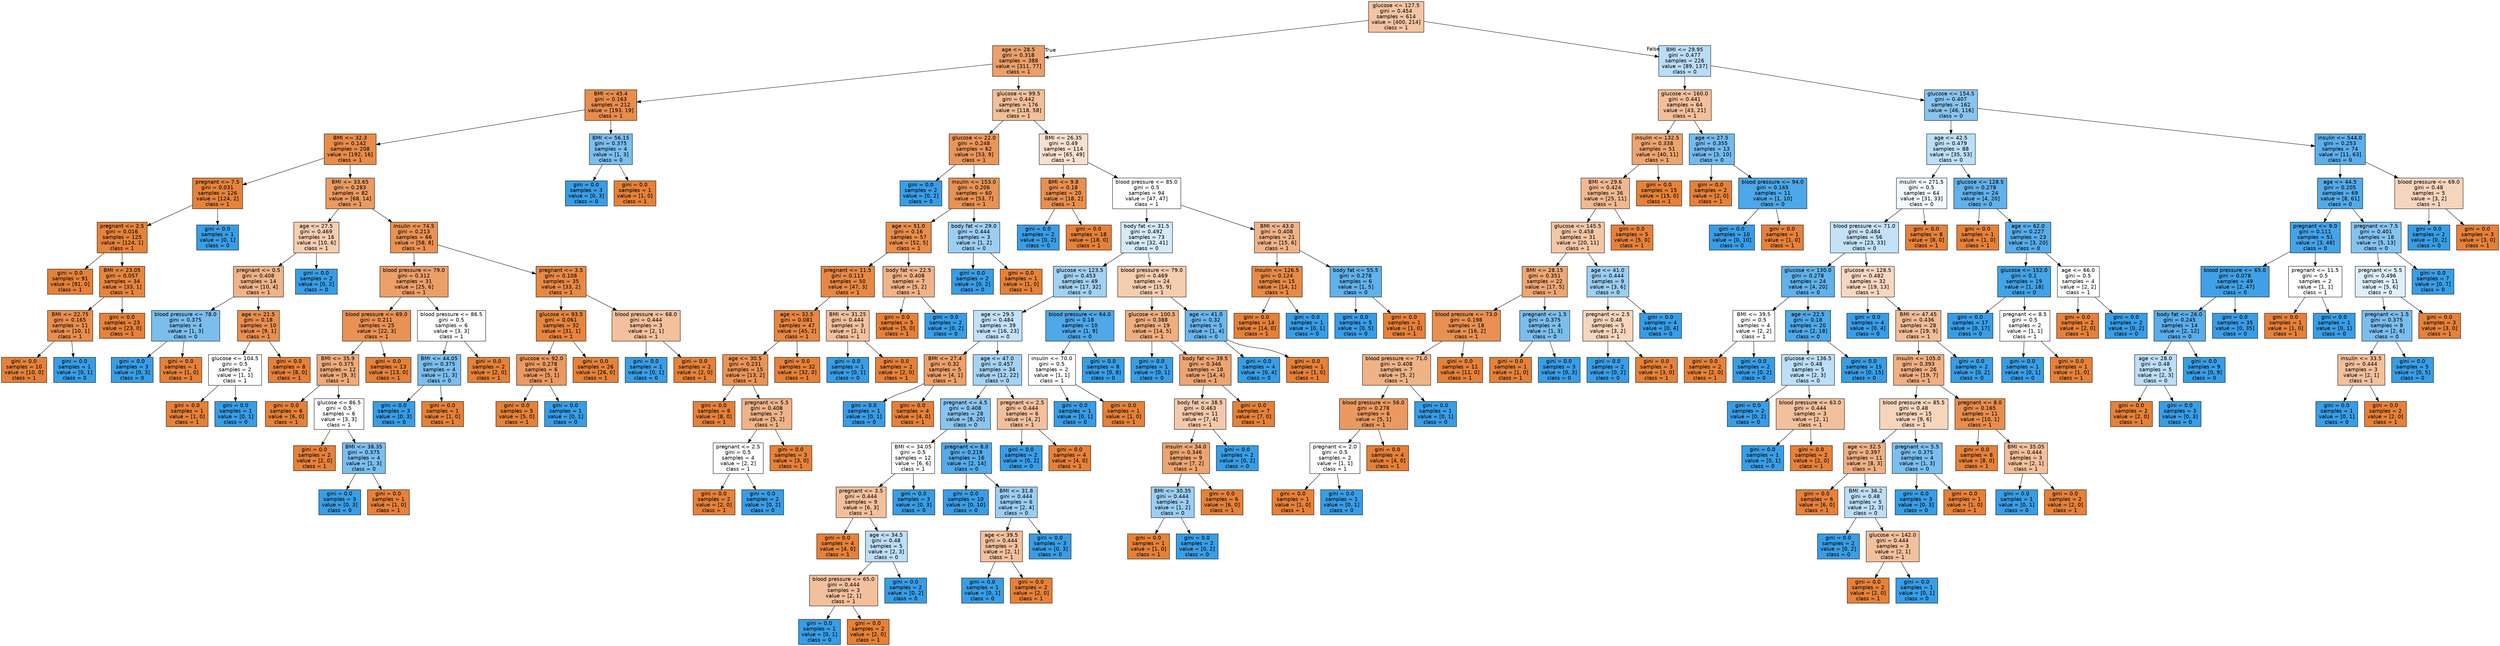 digraph Tree {
node [shape=box, style="filled", color="black", fontname="helvetica"] ;
edge [fontname="helvetica"] ;
0 [label="glucose <= 127.5\ngini = 0.454\nsamples = 614\nvalue = [400, 214]\nclass = 1", fillcolor="#f3c4a3"] ;
1 [label="age <= 28.5\ngini = 0.318\nsamples = 388\nvalue = [311, 77]\nclass = 1", fillcolor="#eba06a"] ;
0 -> 1 [labeldistance=2.5, labelangle=45, headlabel="True"] ;
2 [label="BMI <= 45.4\ngini = 0.163\nsamples = 212\nvalue = [193, 19]\nclass = 1", fillcolor="#e88d4c"] ;
1 -> 2 ;
3 [label="BMI <= 32.3\ngini = 0.142\nsamples = 208\nvalue = [192, 16]\nclass = 1", fillcolor="#e78c49"] ;
2 -> 3 ;
4 [label="pregnant <= 7.5\ngini = 0.031\nsamples = 126\nvalue = [124, 2]\nclass = 1", fillcolor="#e5833c"] ;
3 -> 4 ;
5 [label="pregnant <= 2.5\ngini = 0.016\nsamples = 125\nvalue = [124, 1]\nclass = 1", fillcolor="#e5823b"] ;
4 -> 5 ;
6 [label="gini = 0.0\nsamples = 91\nvalue = [91, 0]\nclass = 1", fillcolor="#e58139"] ;
5 -> 6 ;
7 [label="BMI <= 23.05\ngini = 0.057\nsamples = 34\nvalue = [33, 1]\nclass = 1", fillcolor="#e6853f"] ;
5 -> 7 ;
8 [label="BMI <= 22.75\ngini = 0.165\nsamples = 11\nvalue = [10, 1]\nclass = 1", fillcolor="#e88e4d"] ;
7 -> 8 ;
9 [label="gini = 0.0\nsamples = 10\nvalue = [10, 0]\nclass = 1", fillcolor="#e58139"] ;
8 -> 9 ;
10 [label="gini = 0.0\nsamples = 1\nvalue = [0, 1]\nclass = 0", fillcolor="#399de5"] ;
8 -> 10 ;
11 [label="gini = 0.0\nsamples = 23\nvalue = [23, 0]\nclass = 1", fillcolor="#e58139"] ;
7 -> 11 ;
12 [label="gini = 0.0\nsamples = 1\nvalue = [0, 1]\nclass = 0", fillcolor="#399de5"] ;
4 -> 12 ;
13 [label="BMI <= 33.65\ngini = 0.283\nsamples = 82\nvalue = [68, 14]\nclass = 1", fillcolor="#ea9b62"] ;
3 -> 13 ;
14 [label="age <= 27.5\ngini = 0.469\nsamples = 16\nvalue = [10, 6]\nclass = 1", fillcolor="#f5cdb0"] ;
13 -> 14 ;
15 [label="pregnant <= 0.5\ngini = 0.408\nsamples = 14\nvalue = [10, 4]\nclass = 1", fillcolor="#efb388"] ;
14 -> 15 ;
16 [label="blood pressure <= 78.0\ngini = 0.375\nsamples = 4\nvalue = [1, 3]\nclass = 0", fillcolor="#7bbeee"] ;
15 -> 16 ;
17 [label="gini = 0.0\nsamples = 3\nvalue = [0, 3]\nclass = 0", fillcolor="#399de5"] ;
16 -> 17 ;
18 [label="gini = 0.0\nsamples = 1\nvalue = [1, 0]\nclass = 1", fillcolor="#e58139"] ;
16 -> 18 ;
19 [label="age <= 21.5\ngini = 0.18\nsamples = 10\nvalue = [9, 1]\nclass = 1", fillcolor="#e88f4f"] ;
15 -> 19 ;
20 [label="glucose <= 104.5\ngini = 0.5\nsamples = 2\nvalue = [1, 1]\nclass = 1", fillcolor="#ffffff"] ;
19 -> 20 ;
21 [label="gini = 0.0\nsamples = 1\nvalue = [1, 0]\nclass = 1", fillcolor="#e58139"] ;
20 -> 21 ;
22 [label="gini = 0.0\nsamples = 1\nvalue = [0, 1]\nclass = 0", fillcolor="#399de5"] ;
20 -> 22 ;
23 [label="gini = 0.0\nsamples = 8\nvalue = [8, 0]\nclass = 1", fillcolor="#e58139"] ;
19 -> 23 ;
24 [label="gini = 0.0\nsamples = 2\nvalue = [0, 2]\nclass = 0", fillcolor="#399de5"] ;
14 -> 24 ;
25 [label="insulin <= 74.5\ngini = 0.213\nsamples = 66\nvalue = [58, 8]\nclass = 1", fillcolor="#e99254"] ;
13 -> 25 ;
26 [label="blood pressure <= 79.0\ngini = 0.312\nsamples = 31\nvalue = [25, 6]\nclass = 1", fillcolor="#eb9f69"] ;
25 -> 26 ;
27 [label="blood pressure <= 69.0\ngini = 0.211\nsamples = 25\nvalue = [22, 3]\nclass = 1", fillcolor="#e99254"] ;
26 -> 27 ;
28 [label="BMI <= 35.9\ngini = 0.375\nsamples = 12\nvalue = [9, 3]\nclass = 1", fillcolor="#eeab7b"] ;
27 -> 28 ;
29 [label="gini = 0.0\nsamples = 6\nvalue = [6, 0]\nclass = 1", fillcolor="#e58139"] ;
28 -> 29 ;
30 [label="glucose <= 86.5\ngini = 0.5\nsamples = 6\nvalue = [3, 3]\nclass = 1", fillcolor="#ffffff"] ;
28 -> 30 ;
31 [label="gini = 0.0\nsamples = 2\nvalue = [2, 0]\nclass = 1", fillcolor="#e58139"] ;
30 -> 31 ;
32 [label="BMI <= 38.35\ngini = 0.375\nsamples = 4\nvalue = [1, 3]\nclass = 0", fillcolor="#7bbeee"] ;
30 -> 32 ;
33 [label="gini = 0.0\nsamples = 3\nvalue = [0, 3]\nclass = 0", fillcolor="#399de5"] ;
32 -> 33 ;
34 [label="gini = 0.0\nsamples = 1\nvalue = [1, 0]\nclass = 1", fillcolor="#e58139"] ;
32 -> 34 ;
35 [label="gini = 0.0\nsamples = 13\nvalue = [13, 0]\nclass = 1", fillcolor="#e58139"] ;
27 -> 35 ;
36 [label="blood pressure <= 86.5\ngini = 0.5\nsamples = 6\nvalue = [3, 3]\nclass = 1", fillcolor="#ffffff"] ;
26 -> 36 ;
37 [label="BMI <= 44.05\ngini = 0.375\nsamples = 4\nvalue = [1, 3]\nclass = 0", fillcolor="#7bbeee"] ;
36 -> 37 ;
38 [label="gini = 0.0\nsamples = 3\nvalue = [0, 3]\nclass = 0", fillcolor="#399de5"] ;
37 -> 38 ;
39 [label="gini = 0.0\nsamples = 1\nvalue = [1, 0]\nclass = 1", fillcolor="#e58139"] ;
37 -> 39 ;
40 [label="gini = 0.0\nsamples = 2\nvalue = [2, 0]\nclass = 1", fillcolor="#e58139"] ;
36 -> 40 ;
41 [label="pregnant <= 3.5\ngini = 0.108\nsamples = 35\nvalue = [33, 2]\nclass = 1", fillcolor="#e78945"] ;
25 -> 41 ;
42 [label="glucose <= 93.5\ngini = 0.061\nsamples = 32\nvalue = [31, 1]\nclass = 1", fillcolor="#e6853f"] ;
41 -> 42 ;
43 [label="glucose <= 92.0\ngini = 0.278\nsamples = 6\nvalue = [5, 1]\nclass = 1", fillcolor="#ea9a61"] ;
42 -> 43 ;
44 [label="gini = 0.0\nsamples = 5\nvalue = [5, 0]\nclass = 1", fillcolor="#e58139"] ;
43 -> 44 ;
45 [label="gini = 0.0\nsamples = 1\nvalue = [0, 1]\nclass = 0", fillcolor="#399de5"] ;
43 -> 45 ;
46 [label="gini = 0.0\nsamples = 26\nvalue = [26, 0]\nclass = 1", fillcolor="#e58139"] ;
42 -> 46 ;
47 [label="blood pressure <= 68.0\ngini = 0.444\nsamples = 3\nvalue = [2, 1]\nclass = 1", fillcolor="#f2c09c"] ;
41 -> 47 ;
48 [label="gini = 0.0\nsamples = 1\nvalue = [0, 1]\nclass = 0", fillcolor="#399de5"] ;
47 -> 48 ;
49 [label="gini = 0.0\nsamples = 2\nvalue = [2, 0]\nclass = 1", fillcolor="#e58139"] ;
47 -> 49 ;
50 [label="BMI <= 56.15\ngini = 0.375\nsamples = 4\nvalue = [1, 3]\nclass = 0", fillcolor="#7bbeee"] ;
2 -> 50 ;
51 [label="gini = 0.0\nsamples = 3\nvalue = [0, 3]\nclass = 0", fillcolor="#399de5"] ;
50 -> 51 ;
52 [label="gini = 0.0\nsamples = 1\nvalue = [1, 0]\nclass = 1", fillcolor="#e58139"] ;
50 -> 52 ;
53 [label="glucose <= 99.5\ngini = 0.442\nsamples = 176\nvalue = [118, 58]\nclass = 1", fillcolor="#f2bf9a"] ;
1 -> 53 ;
54 [label="glucose <= 22.0\ngini = 0.248\nsamples = 62\nvalue = [53, 9]\nclass = 1", fillcolor="#e9965b"] ;
53 -> 54 ;
55 [label="gini = 0.0\nsamples = 2\nvalue = [0, 2]\nclass = 0", fillcolor="#399de5"] ;
54 -> 55 ;
56 [label="insulin <= 153.0\ngini = 0.206\nsamples = 60\nvalue = [53, 7]\nclass = 1", fillcolor="#e89253"] ;
54 -> 56 ;
57 [label="age <= 51.0\ngini = 0.16\nsamples = 57\nvalue = [52, 5]\nclass = 1", fillcolor="#e88d4c"] ;
56 -> 57 ;
58 [label="pregnant <= 11.5\ngini = 0.113\nsamples = 50\nvalue = [47, 3]\nclass = 1", fillcolor="#e78946"] ;
57 -> 58 ;
59 [label="age <= 32.5\ngini = 0.081\nsamples = 47\nvalue = [45, 2]\nclass = 1", fillcolor="#e68742"] ;
58 -> 59 ;
60 [label="age <= 30.5\ngini = 0.231\nsamples = 15\nvalue = [13, 2]\nclass = 1", fillcolor="#e99457"] ;
59 -> 60 ;
61 [label="gini = 0.0\nsamples = 8\nvalue = [8, 0]\nclass = 1", fillcolor="#e58139"] ;
60 -> 61 ;
62 [label="pregnant <= 5.5\ngini = 0.408\nsamples = 7\nvalue = [5, 2]\nclass = 1", fillcolor="#efb388"] ;
60 -> 62 ;
63 [label="pregnant <= 2.5\ngini = 0.5\nsamples = 4\nvalue = [2, 2]\nclass = 1", fillcolor="#ffffff"] ;
62 -> 63 ;
64 [label="gini = 0.0\nsamples = 2\nvalue = [2, 0]\nclass = 1", fillcolor="#e58139"] ;
63 -> 64 ;
65 [label="gini = 0.0\nsamples = 2\nvalue = [0, 2]\nclass = 0", fillcolor="#399de5"] ;
63 -> 65 ;
66 [label="gini = 0.0\nsamples = 3\nvalue = [3, 0]\nclass = 1", fillcolor="#e58139"] ;
62 -> 66 ;
67 [label="gini = 0.0\nsamples = 32\nvalue = [32, 0]\nclass = 1", fillcolor="#e58139"] ;
59 -> 67 ;
68 [label="BMI <= 31.25\ngini = 0.444\nsamples = 3\nvalue = [2, 1]\nclass = 1", fillcolor="#f2c09c"] ;
58 -> 68 ;
69 [label="gini = 0.0\nsamples = 1\nvalue = [0, 1]\nclass = 0", fillcolor="#399de5"] ;
68 -> 69 ;
70 [label="gini = 0.0\nsamples = 2\nvalue = [2, 0]\nclass = 1", fillcolor="#e58139"] ;
68 -> 70 ;
71 [label="body fat <= 22.5\ngini = 0.408\nsamples = 7\nvalue = [5, 2]\nclass = 1", fillcolor="#efb388"] ;
57 -> 71 ;
72 [label="gini = 0.0\nsamples = 5\nvalue = [5, 0]\nclass = 1", fillcolor="#e58139"] ;
71 -> 72 ;
73 [label="gini = 0.0\nsamples = 2\nvalue = [0, 2]\nclass = 0", fillcolor="#399de5"] ;
71 -> 73 ;
74 [label="body fat <= 29.0\ngini = 0.444\nsamples = 3\nvalue = [1, 2]\nclass = 0", fillcolor="#9ccef2"] ;
56 -> 74 ;
75 [label="gini = 0.0\nsamples = 2\nvalue = [0, 2]\nclass = 0", fillcolor="#399de5"] ;
74 -> 75 ;
76 [label="gini = 0.0\nsamples = 1\nvalue = [1, 0]\nclass = 1", fillcolor="#e58139"] ;
74 -> 76 ;
77 [label="BMI <= 26.35\ngini = 0.49\nsamples = 114\nvalue = [65, 49]\nclass = 1", fillcolor="#f9e0ce"] ;
53 -> 77 ;
78 [label="BMI <= 9.8\ngini = 0.18\nsamples = 20\nvalue = [18, 2]\nclass = 1", fillcolor="#e88f4f"] ;
77 -> 78 ;
79 [label="gini = 0.0\nsamples = 2\nvalue = [0, 2]\nclass = 0", fillcolor="#399de5"] ;
78 -> 79 ;
80 [label="gini = 0.0\nsamples = 18\nvalue = [18, 0]\nclass = 1", fillcolor="#e58139"] ;
78 -> 80 ;
81 [label="blood pressure <= 85.0\ngini = 0.5\nsamples = 94\nvalue = [47, 47]\nclass = 1", fillcolor="#ffffff"] ;
77 -> 81 ;
82 [label="body fat <= 31.5\ngini = 0.492\nsamples = 73\nvalue = [32, 41]\nclass = 0", fillcolor="#d4e9f9"] ;
81 -> 82 ;
83 [label="glucose <= 123.5\ngini = 0.453\nsamples = 49\nvalue = [17, 32]\nclass = 0", fillcolor="#a2d1f3"] ;
82 -> 83 ;
84 [label="age <= 29.5\ngini = 0.484\nsamples = 39\nvalue = [16, 23]\nclass = 0", fillcolor="#c3e1f7"] ;
83 -> 84 ;
85 [label="BMI <= 27.4\ngini = 0.32\nsamples = 5\nvalue = [4, 1]\nclass = 1", fillcolor="#eca06a"] ;
84 -> 85 ;
86 [label="gini = 0.0\nsamples = 1\nvalue = [0, 1]\nclass = 0", fillcolor="#399de5"] ;
85 -> 86 ;
87 [label="gini = 0.0\nsamples = 4\nvalue = [4, 0]\nclass = 1", fillcolor="#e58139"] ;
85 -> 87 ;
88 [label="age <= 47.0\ngini = 0.457\nsamples = 34\nvalue = [12, 22]\nclass = 0", fillcolor="#a5d2f3"] ;
84 -> 88 ;
89 [label="pregnant <= 4.5\ngini = 0.408\nsamples = 28\nvalue = [8, 20]\nclass = 0", fillcolor="#88c4ef"] ;
88 -> 89 ;
90 [label="BMI <= 34.05\ngini = 0.5\nsamples = 12\nvalue = [6, 6]\nclass = 1", fillcolor="#ffffff"] ;
89 -> 90 ;
91 [label="pregnant <= 3.5\ngini = 0.444\nsamples = 9\nvalue = [6, 3]\nclass = 1", fillcolor="#f2c09c"] ;
90 -> 91 ;
92 [label="gini = 0.0\nsamples = 4\nvalue = [4, 0]\nclass = 1", fillcolor="#e58139"] ;
91 -> 92 ;
93 [label="age <= 34.5\ngini = 0.48\nsamples = 5\nvalue = [2, 3]\nclass = 0", fillcolor="#bddef6"] ;
91 -> 93 ;
94 [label="blood pressure <= 65.0\ngini = 0.444\nsamples = 3\nvalue = [2, 1]\nclass = 1", fillcolor="#f2c09c"] ;
93 -> 94 ;
95 [label="gini = 0.0\nsamples = 1\nvalue = [0, 1]\nclass = 0", fillcolor="#399de5"] ;
94 -> 95 ;
96 [label="gini = 0.0\nsamples = 2\nvalue = [2, 0]\nclass = 1", fillcolor="#e58139"] ;
94 -> 96 ;
97 [label="gini = 0.0\nsamples = 2\nvalue = [0, 2]\nclass = 0", fillcolor="#399de5"] ;
93 -> 97 ;
98 [label="gini = 0.0\nsamples = 3\nvalue = [0, 3]\nclass = 0", fillcolor="#399de5"] ;
90 -> 98 ;
99 [label="pregnant <= 8.0\ngini = 0.219\nsamples = 16\nvalue = [2, 14]\nclass = 0", fillcolor="#55abe9"] ;
89 -> 99 ;
100 [label="gini = 0.0\nsamples = 10\nvalue = [0, 10]\nclass = 0", fillcolor="#399de5"] ;
99 -> 100 ;
101 [label="BMI <= 31.8\ngini = 0.444\nsamples = 6\nvalue = [2, 4]\nclass = 0", fillcolor="#9ccef2"] ;
99 -> 101 ;
102 [label="age <= 39.5\ngini = 0.444\nsamples = 3\nvalue = [2, 1]\nclass = 1", fillcolor="#f2c09c"] ;
101 -> 102 ;
103 [label="gini = 0.0\nsamples = 1\nvalue = [0, 1]\nclass = 0", fillcolor="#399de5"] ;
102 -> 103 ;
104 [label="gini = 0.0\nsamples = 2\nvalue = [2, 0]\nclass = 1", fillcolor="#e58139"] ;
102 -> 104 ;
105 [label="gini = 0.0\nsamples = 3\nvalue = [0, 3]\nclass = 0", fillcolor="#399de5"] ;
101 -> 105 ;
106 [label="pregnant <= 2.5\ngini = 0.444\nsamples = 6\nvalue = [4, 2]\nclass = 1", fillcolor="#f2c09c"] ;
88 -> 106 ;
107 [label="gini = 0.0\nsamples = 2\nvalue = [0, 2]\nclass = 0", fillcolor="#399de5"] ;
106 -> 107 ;
108 [label="gini = 0.0\nsamples = 4\nvalue = [4, 0]\nclass = 1", fillcolor="#e58139"] ;
106 -> 108 ;
109 [label="blood pressure <= 64.0\ngini = 0.18\nsamples = 10\nvalue = [1, 9]\nclass = 0", fillcolor="#4fa8e8"] ;
83 -> 109 ;
110 [label="insulin <= 70.0\ngini = 0.5\nsamples = 2\nvalue = [1, 1]\nclass = 1", fillcolor="#ffffff"] ;
109 -> 110 ;
111 [label="gini = 0.0\nsamples = 1\nvalue = [0, 1]\nclass = 0", fillcolor="#399de5"] ;
110 -> 111 ;
112 [label="gini = 0.0\nsamples = 1\nvalue = [1, 0]\nclass = 1", fillcolor="#e58139"] ;
110 -> 112 ;
113 [label="gini = 0.0\nsamples = 8\nvalue = [0, 8]\nclass = 0", fillcolor="#399de5"] ;
109 -> 113 ;
114 [label="blood pressure <= 79.0\ngini = 0.469\nsamples = 24\nvalue = [15, 9]\nclass = 1", fillcolor="#f5cdb0"] ;
82 -> 114 ;
115 [label="glucose <= 100.5\ngini = 0.388\nsamples = 19\nvalue = [14, 5]\nclass = 1", fillcolor="#eeae80"] ;
114 -> 115 ;
116 [label="gini = 0.0\nsamples = 1\nvalue = [0, 1]\nclass = 0", fillcolor="#399de5"] ;
115 -> 116 ;
117 [label="body fat <= 39.5\ngini = 0.346\nsamples = 18\nvalue = [14, 4]\nclass = 1", fillcolor="#eca572"] ;
115 -> 117 ;
118 [label="body fat <= 38.5\ngini = 0.463\nsamples = 11\nvalue = [7, 4]\nclass = 1", fillcolor="#f4c9aa"] ;
117 -> 118 ;
119 [label="insulin <= 34.0\ngini = 0.346\nsamples = 9\nvalue = [7, 2]\nclass = 1", fillcolor="#eca572"] ;
118 -> 119 ;
120 [label="BMI <= 30.35\ngini = 0.444\nsamples = 3\nvalue = [1, 2]\nclass = 0", fillcolor="#9ccef2"] ;
119 -> 120 ;
121 [label="gini = 0.0\nsamples = 1\nvalue = [1, 0]\nclass = 1", fillcolor="#e58139"] ;
120 -> 121 ;
122 [label="gini = 0.0\nsamples = 2\nvalue = [0, 2]\nclass = 0", fillcolor="#399de5"] ;
120 -> 122 ;
123 [label="gini = 0.0\nsamples = 6\nvalue = [6, 0]\nclass = 1", fillcolor="#e58139"] ;
119 -> 123 ;
124 [label="gini = 0.0\nsamples = 2\nvalue = [0, 2]\nclass = 0", fillcolor="#399de5"] ;
118 -> 124 ;
125 [label="gini = 0.0\nsamples = 7\nvalue = [7, 0]\nclass = 1", fillcolor="#e58139"] ;
117 -> 125 ;
126 [label="age <= 41.0\ngini = 0.32\nsamples = 5\nvalue = [1, 4]\nclass = 0", fillcolor="#6ab6ec"] ;
114 -> 126 ;
127 [label="gini = 0.0\nsamples = 4\nvalue = [0, 4]\nclass = 0", fillcolor="#399de5"] ;
126 -> 127 ;
128 [label="gini = 0.0\nsamples = 1\nvalue = [1, 0]\nclass = 1", fillcolor="#e58139"] ;
126 -> 128 ;
129 [label="BMI <= 43.0\ngini = 0.408\nsamples = 21\nvalue = [15, 6]\nclass = 1", fillcolor="#efb388"] ;
81 -> 129 ;
130 [label="insulin <= 126.5\ngini = 0.124\nsamples = 15\nvalue = [14, 1]\nclass = 1", fillcolor="#e78a47"] ;
129 -> 130 ;
131 [label="gini = 0.0\nsamples = 14\nvalue = [14, 0]\nclass = 1", fillcolor="#e58139"] ;
130 -> 131 ;
132 [label="gini = 0.0\nsamples = 1\nvalue = [0, 1]\nclass = 0", fillcolor="#399de5"] ;
130 -> 132 ;
133 [label="body fat <= 55.5\ngini = 0.278\nsamples = 6\nvalue = [1, 5]\nclass = 0", fillcolor="#61b1ea"] ;
129 -> 133 ;
134 [label="gini = 0.0\nsamples = 5\nvalue = [0, 5]\nclass = 0", fillcolor="#399de5"] ;
133 -> 134 ;
135 [label="gini = 0.0\nsamples = 1\nvalue = [1, 0]\nclass = 1", fillcolor="#e58139"] ;
133 -> 135 ;
136 [label="BMI <= 29.95\ngini = 0.477\nsamples = 226\nvalue = [89, 137]\nclass = 0", fillcolor="#baddf6"] ;
0 -> 136 [labeldistance=2.5, labelangle=-45, headlabel="False"] ;
137 [label="glucose <= 160.0\ngini = 0.441\nsamples = 64\nvalue = [43, 21]\nclass = 1", fillcolor="#f2bf9a"] ;
136 -> 137 ;
138 [label="insulin <= 132.5\ngini = 0.338\nsamples = 51\nvalue = [40, 11]\nclass = 1", fillcolor="#eca46f"] ;
137 -> 138 ;
139 [label="BMI <= 29.6\ngini = 0.424\nsamples = 36\nvalue = [25, 11]\nclass = 1", fillcolor="#f0b890"] ;
138 -> 139 ;
140 [label="glucose <= 145.5\ngini = 0.458\nsamples = 31\nvalue = [20, 11]\nclass = 1", fillcolor="#f3c6a6"] ;
139 -> 140 ;
141 [label="BMI <= 28.15\ngini = 0.351\nsamples = 22\nvalue = [17, 5]\nclass = 1", fillcolor="#eda673"] ;
140 -> 141 ;
142 [label="blood pressure <= 73.0\ngini = 0.198\nsamples = 18\nvalue = [16, 2]\nclass = 1", fillcolor="#e89152"] ;
141 -> 142 ;
143 [label="blood pressure <= 71.0\ngini = 0.408\nsamples = 7\nvalue = [5, 2]\nclass = 1", fillcolor="#efb388"] ;
142 -> 143 ;
144 [label="blood pressure <= 56.0\ngini = 0.278\nsamples = 6\nvalue = [5, 1]\nclass = 1", fillcolor="#ea9a61"] ;
143 -> 144 ;
145 [label="pregnant <= 2.0\ngini = 0.5\nsamples = 2\nvalue = [1, 1]\nclass = 1", fillcolor="#ffffff"] ;
144 -> 145 ;
146 [label="gini = 0.0\nsamples = 1\nvalue = [1, 0]\nclass = 1", fillcolor="#e58139"] ;
145 -> 146 ;
147 [label="gini = 0.0\nsamples = 1\nvalue = [0, 1]\nclass = 0", fillcolor="#399de5"] ;
145 -> 147 ;
148 [label="gini = 0.0\nsamples = 4\nvalue = [4, 0]\nclass = 1", fillcolor="#e58139"] ;
144 -> 148 ;
149 [label="gini = 0.0\nsamples = 1\nvalue = [0, 1]\nclass = 0", fillcolor="#399de5"] ;
143 -> 149 ;
150 [label="gini = 0.0\nsamples = 11\nvalue = [11, 0]\nclass = 1", fillcolor="#e58139"] ;
142 -> 150 ;
151 [label="pregnant <= 1.5\ngini = 0.375\nsamples = 4\nvalue = [1, 3]\nclass = 0", fillcolor="#7bbeee"] ;
141 -> 151 ;
152 [label="gini = 0.0\nsamples = 1\nvalue = [1, 0]\nclass = 1", fillcolor="#e58139"] ;
151 -> 152 ;
153 [label="gini = 0.0\nsamples = 3\nvalue = [0, 3]\nclass = 0", fillcolor="#399de5"] ;
151 -> 153 ;
154 [label="age <= 41.0\ngini = 0.444\nsamples = 9\nvalue = [3, 6]\nclass = 0", fillcolor="#9ccef2"] ;
140 -> 154 ;
155 [label="pregnant <= 2.5\ngini = 0.48\nsamples = 5\nvalue = [3, 2]\nclass = 1", fillcolor="#f6d5bd"] ;
154 -> 155 ;
156 [label="gini = 0.0\nsamples = 2\nvalue = [0, 2]\nclass = 0", fillcolor="#399de5"] ;
155 -> 156 ;
157 [label="gini = 0.0\nsamples = 3\nvalue = [3, 0]\nclass = 1", fillcolor="#e58139"] ;
155 -> 157 ;
158 [label="gini = 0.0\nsamples = 4\nvalue = [0, 4]\nclass = 0", fillcolor="#399de5"] ;
154 -> 158 ;
159 [label="gini = 0.0\nsamples = 5\nvalue = [5, 0]\nclass = 1", fillcolor="#e58139"] ;
139 -> 159 ;
160 [label="gini = 0.0\nsamples = 15\nvalue = [15, 0]\nclass = 1", fillcolor="#e58139"] ;
138 -> 160 ;
161 [label="age <= 27.5\ngini = 0.355\nsamples = 13\nvalue = [3, 10]\nclass = 0", fillcolor="#74baed"] ;
137 -> 161 ;
162 [label="gini = 0.0\nsamples = 2\nvalue = [2, 0]\nclass = 1", fillcolor="#e58139"] ;
161 -> 162 ;
163 [label="blood pressure <= 94.0\ngini = 0.165\nsamples = 11\nvalue = [1, 10]\nclass = 0", fillcolor="#4da7e8"] ;
161 -> 163 ;
164 [label="gini = 0.0\nsamples = 10\nvalue = [0, 10]\nclass = 0", fillcolor="#399de5"] ;
163 -> 164 ;
165 [label="gini = 0.0\nsamples = 1\nvalue = [1, 0]\nclass = 1", fillcolor="#e58139"] ;
163 -> 165 ;
166 [label="glucose <= 154.5\ngini = 0.407\nsamples = 162\nvalue = [46, 116]\nclass = 0", fillcolor="#88c4ef"] ;
136 -> 166 ;
167 [label="age <= 42.5\ngini = 0.479\nsamples = 88\nvalue = [35, 53]\nclass = 0", fillcolor="#bcdef6"] ;
166 -> 167 ;
168 [label="insulin <= 271.5\ngini = 0.5\nsamples = 64\nvalue = [31, 33]\nclass = 0", fillcolor="#f3f9fd"] ;
167 -> 168 ;
169 [label="blood pressure <= 71.0\ngini = 0.484\nsamples = 56\nvalue = [23, 33]\nclass = 0", fillcolor="#c3e1f7"] ;
168 -> 169 ;
170 [label="glucose <= 130.0\ngini = 0.278\nsamples = 24\nvalue = [4, 20]\nclass = 0", fillcolor="#61b1ea"] ;
169 -> 170 ;
171 [label="BMI <= 39.5\ngini = 0.5\nsamples = 4\nvalue = [2, 2]\nclass = 1", fillcolor="#ffffff"] ;
170 -> 171 ;
172 [label="gini = 0.0\nsamples = 2\nvalue = [2, 0]\nclass = 1", fillcolor="#e58139"] ;
171 -> 172 ;
173 [label="gini = 0.0\nsamples = 2\nvalue = [0, 2]\nclass = 0", fillcolor="#399de5"] ;
171 -> 173 ;
174 [label="age <= 22.5\ngini = 0.18\nsamples = 20\nvalue = [2, 18]\nclass = 0", fillcolor="#4fa8e8"] ;
170 -> 174 ;
175 [label="glucose <= 136.5\ngini = 0.48\nsamples = 5\nvalue = [2, 3]\nclass = 0", fillcolor="#bddef6"] ;
174 -> 175 ;
176 [label="gini = 0.0\nsamples = 2\nvalue = [0, 2]\nclass = 0", fillcolor="#399de5"] ;
175 -> 176 ;
177 [label="blood pressure <= 63.0\ngini = 0.444\nsamples = 3\nvalue = [2, 1]\nclass = 1", fillcolor="#f2c09c"] ;
175 -> 177 ;
178 [label="gini = 0.0\nsamples = 1\nvalue = [0, 1]\nclass = 0", fillcolor="#399de5"] ;
177 -> 178 ;
179 [label="gini = 0.0\nsamples = 2\nvalue = [2, 0]\nclass = 1", fillcolor="#e58139"] ;
177 -> 179 ;
180 [label="gini = 0.0\nsamples = 15\nvalue = [0, 15]\nclass = 0", fillcolor="#399de5"] ;
174 -> 180 ;
181 [label="glucose <= 128.5\ngini = 0.482\nsamples = 32\nvalue = [19, 13]\nclass = 1", fillcolor="#f7d7c0"] ;
169 -> 181 ;
182 [label="gini = 0.0\nsamples = 4\nvalue = [0, 4]\nclass = 0", fillcolor="#399de5"] ;
181 -> 182 ;
183 [label="BMI <= 47.45\ngini = 0.436\nsamples = 28\nvalue = [19, 9]\nclass = 1", fillcolor="#f1bd97"] ;
181 -> 183 ;
184 [label="insulin <= 105.0\ngini = 0.393\nsamples = 26\nvalue = [19, 7]\nclass = 1", fillcolor="#efaf82"] ;
183 -> 184 ;
185 [label="blood pressure <= 85.5\ngini = 0.48\nsamples = 15\nvalue = [9, 6]\nclass = 1", fillcolor="#f6d5bd"] ;
184 -> 185 ;
186 [label="age <= 32.5\ngini = 0.397\nsamples = 11\nvalue = [8, 3]\nclass = 1", fillcolor="#efb083"] ;
185 -> 186 ;
187 [label="gini = 0.0\nsamples = 6\nvalue = [6, 0]\nclass = 1", fillcolor="#e58139"] ;
186 -> 187 ;
188 [label="BMI <= 36.2\ngini = 0.48\nsamples = 5\nvalue = [2, 3]\nclass = 0", fillcolor="#bddef6"] ;
186 -> 188 ;
189 [label="gini = 0.0\nsamples = 2\nvalue = [0, 2]\nclass = 0", fillcolor="#399de5"] ;
188 -> 189 ;
190 [label="glucose <= 142.0\ngini = 0.444\nsamples = 3\nvalue = [2, 1]\nclass = 1", fillcolor="#f2c09c"] ;
188 -> 190 ;
191 [label="gini = 0.0\nsamples = 2\nvalue = [2, 0]\nclass = 1", fillcolor="#e58139"] ;
190 -> 191 ;
192 [label="gini = 0.0\nsamples = 1\nvalue = [0, 1]\nclass = 0", fillcolor="#399de5"] ;
190 -> 192 ;
193 [label="pregnant <= 5.5\ngini = 0.375\nsamples = 4\nvalue = [1, 3]\nclass = 0", fillcolor="#7bbeee"] ;
185 -> 193 ;
194 [label="gini = 0.0\nsamples = 3\nvalue = [0, 3]\nclass = 0", fillcolor="#399de5"] ;
193 -> 194 ;
195 [label="gini = 0.0\nsamples = 1\nvalue = [1, 0]\nclass = 1", fillcolor="#e58139"] ;
193 -> 195 ;
196 [label="pregnant <= 8.0\ngini = 0.165\nsamples = 11\nvalue = [10, 1]\nclass = 1", fillcolor="#e88e4d"] ;
184 -> 196 ;
197 [label="gini = 0.0\nsamples = 8\nvalue = [8, 0]\nclass = 1", fillcolor="#e58139"] ;
196 -> 197 ;
198 [label="BMI <= 35.05\ngini = 0.444\nsamples = 3\nvalue = [2, 1]\nclass = 1", fillcolor="#f2c09c"] ;
196 -> 198 ;
199 [label="gini = 0.0\nsamples = 1\nvalue = [0, 1]\nclass = 0", fillcolor="#399de5"] ;
198 -> 199 ;
200 [label="gini = 0.0\nsamples = 2\nvalue = [2, 0]\nclass = 1", fillcolor="#e58139"] ;
198 -> 200 ;
201 [label="gini = 0.0\nsamples = 2\nvalue = [0, 2]\nclass = 0", fillcolor="#399de5"] ;
183 -> 201 ;
202 [label="gini = 0.0\nsamples = 8\nvalue = [8, 0]\nclass = 1", fillcolor="#e58139"] ;
168 -> 202 ;
203 [label="glucose <= 128.5\ngini = 0.278\nsamples = 24\nvalue = [4, 20]\nclass = 0", fillcolor="#61b1ea"] ;
167 -> 203 ;
204 [label="gini = 0.0\nsamples = 1\nvalue = [1, 0]\nclass = 1", fillcolor="#e58139"] ;
203 -> 204 ;
205 [label="age <= 62.0\ngini = 0.227\nsamples = 23\nvalue = [3, 20]\nclass = 0", fillcolor="#57ace9"] ;
203 -> 205 ;
206 [label="glucose <= 152.0\ngini = 0.1\nsamples = 19\nvalue = [1, 18]\nclass = 0", fillcolor="#44a2e6"] ;
205 -> 206 ;
207 [label="gini = 0.0\nsamples = 17\nvalue = [0, 17]\nclass = 0", fillcolor="#399de5"] ;
206 -> 207 ;
208 [label="pregnant <= 8.5\ngini = 0.5\nsamples = 2\nvalue = [1, 1]\nclass = 1", fillcolor="#ffffff"] ;
206 -> 208 ;
209 [label="gini = 0.0\nsamples = 1\nvalue = [0, 1]\nclass = 0", fillcolor="#399de5"] ;
208 -> 209 ;
210 [label="gini = 0.0\nsamples = 1\nvalue = [1, 0]\nclass = 1", fillcolor="#e58139"] ;
208 -> 210 ;
211 [label="age <= 66.0\ngini = 0.5\nsamples = 4\nvalue = [2, 2]\nclass = 1", fillcolor="#ffffff"] ;
205 -> 211 ;
212 [label="gini = 0.0\nsamples = 2\nvalue = [2, 0]\nclass = 1", fillcolor="#e58139"] ;
211 -> 212 ;
213 [label="gini = 0.0\nsamples = 2\nvalue = [0, 2]\nclass = 0", fillcolor="#399de5"] ;
211 -> 213 ;
214 [label="insulin <= 544.0\ngini = 0.253\nsamples = 74\nvalue = [11, 63]\nclass = 0", fillcolor="#5caeea"] ;
166 -> 214 ;
215 [label="age <= 44.5\ngini = 0.205\nsamples = 69\nvalue = [8, 61]\nclass = 0", fillcolor="#53aae8"] ;
214 -> 215 ;
216 [label="pregnant <= 9.0\ngini = 0.111\nsamples = 51\nvalue = [3, 48]\nclass = 0", fillcolor="#45a3e7"] ;
215 -> 216 ;
217 [label="blood pressure <= 65.0\ngini = 0.078\nsamples = 49\nvalue = [2, 47]\nclass = 0", fillcolor="#41a1e6"] ;
216 -> 217 ;
218 [label="body fat <= 26.0\ngini = 0.245\nsamples = 14\nvalue = [2, 12]\nclass = 0", fillcolor="#5aade9"] ;
217 -> 218 ;
219 [label="age <= 28.0\ngini = 0.48\nsamples = 5\nvalue = [2, 3]\nclass = 0", fillcolor="#bddef6"] ;
218 -> 219 ;
220 [label="gini = 0.0\nsamples = 2\nvalue = [2, 0]\nclass = 1", fillcolor="#e58139"] ;
219 -> 220 ;
221 [label="gini = 0.0\nsamples = 3\nvalue = [0, 3]\nclass = 0", fillcolor="#399de5"] ;
219 -> 221 ;
222 [label="gini = 0.0\nsamples = 9\nvalue = [0, 9]\nclass = 0", fillcolor="#399de5"] ;
218 -> 222 ;
223 [label="gini = 0.0\nsamples = 35\nvalue = [0, 35]\nclass = 0", fillcolor="#399de5"] ;
217 -> 223 ;
224 [label="pregnant <= 11.5\ngini = 0.5\nsamples = 2\nvalue = [1, 1]\nclass = 1", fillcolor="#ffffff"] ;
216 -> 224 ;
225 [label="gini = 0.0\nsamples = 1\nvalue = [1, 0]\nclass = 1", fillcolor="#e58139"] ;
224 -> 225 ;
226 [label="gini = 0.0\nsamples = 1\nvalue = [0, 1]\nclass = 0", fillcolor="#399de5"] ;
224 -> 226 ;
227 [label="pregnant <= 7.5\ngini = 0.401\nsamples = 18\nvalue = [5, 13]\nclass = 0", fillcolor="#85c3ef"] ;
215 -> 227 ;
228 [label="pregnant <= 5.5\ngini = 0.496\nsamples = 11\nvalue = [5, 6]\nclass = 0", fillcolor="#deeffb"] ;
227 -> 228 ;
229 [label="pregnant <= 1.5\ngini = 0.375\nsamples = 8\nvalue = [2, 6]\nclass = 0", fillcolor="#7bbeee"] ;
228 -> 229 ;
230 [label="insulin <= 33.5\ngini = 0.444\nsamples = 3\nvalue = [2, 1]\nclass = 1", fillcolor="#f2c09c"] ;
229 -> 230 ;
231 [label="gini = 0.0\nsamples = 1\nvalue = [0, 1]\nclass = 0", fillcolor="#399de5"] ;
230 -> 231 ;
232 [label="gini = 0.0\nsamples = 2\nvalue = [2, 0]\nclass = 1", fillcolor="#e58139"] ;
230 -> 232 ;
233 [label="gini = 0.0\nsamples = 5\nvalue = [0, 5]\nclass = 0", fillcolor="#399de5"] ;
229 -> 233 ;
234 [label="gini = 0.0\nsamples = 3\nvalue = [3, 0]\nclass = 1", fillcolor="#e58139"] ;
228 -> 234 ;
235 [label="gini = 0.0\nsamples = 7\nvalue = [0, 7]\nclass = 0", fillcolor="#399de5"] ;
227 -> 235 ;
236 [label="blood pressure <= 69.0\ngini = 0.48\nsamples = 5\nvalue = [3, 2]\nclass = 1", fillcolor="#f6d5bd"] ;
214 -> 236 ;
237 [label="gini = 0.0\nsamples = 2\nvalue = [0, 2]\nclass = 0", fillcolor="#399de5"] ;
236 -> 237 ;
238 [label="gini = 0.0\nsamples = 3\nvalue = [3, 0]\nclass = 1", fillcolor="#e58139"] ;
236 -> 238 ;
}